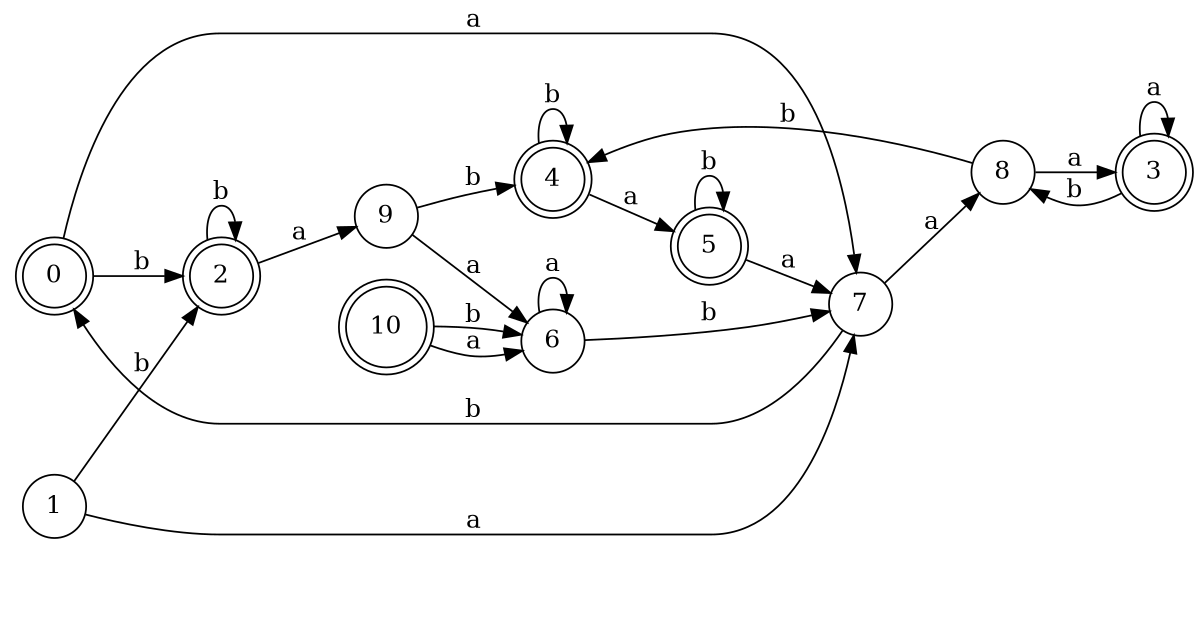 digraph n9_9 {
__start0 [label="" shape="none"];

rankdir=LR;
size="8,5";

s0 [style="rounded,filled", color="black", fillcolor="white" shape="doublecircle", label="0"];
s1 [style="filled", color="black", fillcolor="white" shape="circle", label="1"];
s2 [style="rounded,filled", color="black", fillcolor="white" shape="doublecircle", label="2"];
s3 [style="rounded,filled", color="black", fillcolor="white" shape="doublecircle", label="3"];
s4 [style="rounded,filled", color="black", fillcolor="white" shape="doublecircle", label="4"];
s5 [style="rounded,filled", color="black", fillcolor="white" shape="doublecircle", label="5"];
s6 [style="filled", color="black", fillcolor="white" shape="circle", label="6"];
s7 [style="filled", color="black", fillcolor="white" shape="circle", label="7"];
s8 [style="filled", color="black", fillcolor="white" shape="circle", label="8"];
s9 [style="filled", color="black", fillcolor="white" shape="circle", label="9"];
s10 [style="rounded,filled", color="black", fillcolor="white" shape="doublecircle", label="10"];
s0 -> s7 [label="a"];
s0 -> s2 [label="b"];
s1 -> s7 [label="a"];
s1 -> s2 [label="b"];
s2 -> s9 [label="a"];
s2 -> s2 [label="b"];
s3 -> s3 [label="a"];
s3 -> s8 [label="b"];
s4 -> s5 [label="a"];
s4 -> s4 [label="b"];
s5 -> s7 [label="a"];
s5 -> s5 [label="b"];
s6 -> s6 [label="a"];
s6 -> s7 [label="b"];
s7 -> s8 [label="a"];
s7 -> s0 [label="b"];
s8 -> s3 [label="a"];
s8 -> s4 [label="b"];
s9 -> s6 [label="a"];
s9 -> s4 [label="b"];
s10 -> s6 [label="a"];
s10 -> s6 [label="b"];

}